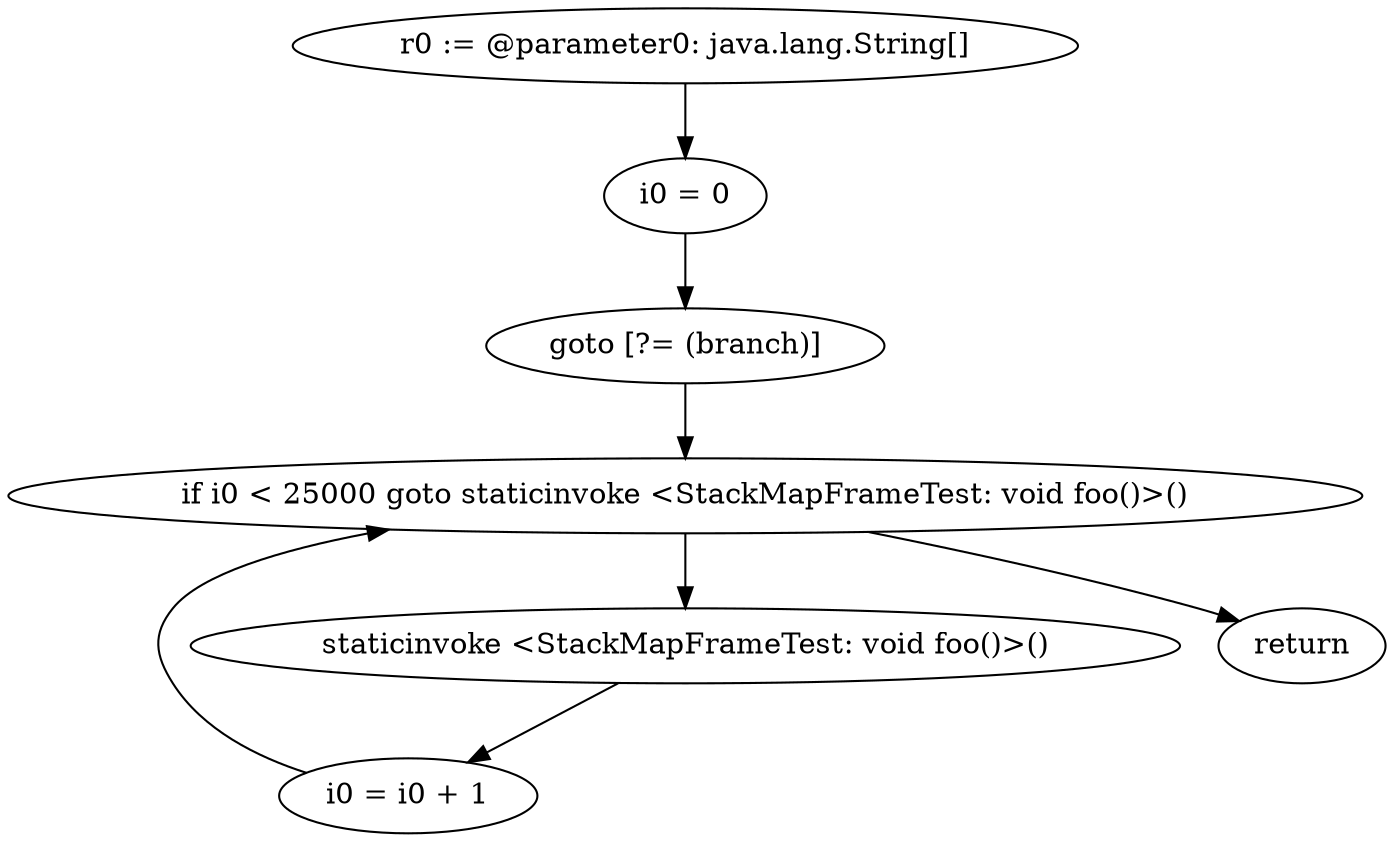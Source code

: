 digraph "unitGraph" {
    "r0 := @parameter0: java.lang.String[]"
    "i0 = 0"
    "goto [?= (branch)]"
    "staticinvoke <StackMapFrameTest: void foo()>()"
    "i0 = i0 + 1"
    "if i0 < 25000 goto staticinvoke <StackMapFrameTest: void foo()>()"
    "return"
    "r0 := @parameter0: java.lang.String[]"->"i0 = 0";
    "i0 = 0"->"goto [?= (branch)]";
    "goto [?= (branch)]"->"if i0 < 25000 goto staticinvoke <StackMapFrameTest: void foo()>()";
    "staticinvoke <StackMapFrameTest: void foo()>()"->"i0 = i0 + 1";
    "i0 = i0 + 1"->"if i0 < 25000 goto staticinvoke <StackMapFrameTest: void foo()>()";
    "if i0 < 25000 goto staticinvoke <StackMapFrameTest: void foo()>()"->"return";
    "if i0 < 25000 goto staticinvoke <StackMapFrameTest: void foo()>()"->"staticinvoke <StackMapFrameTest: void foo()>()";
}
